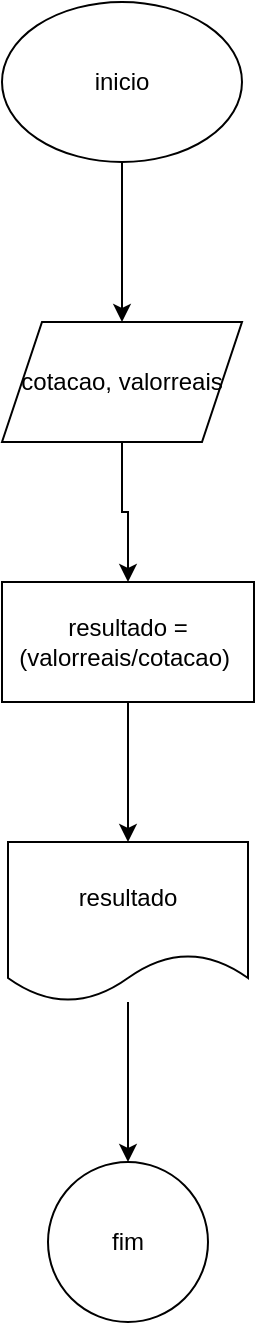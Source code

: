 <mxfile version="26.1.0">
  <diagram name="Página-1" id="j_Ad6rA4xWXZuVNkf7Fe">
    <mxGraphModel dx="1050" dy="557" grid="1" gridSize="10" guides="1" tooltips="1" connect="1" arrows="1" fold="1" page="1" pageScale="1" pageWidth="827" pageHeight="1169" math="0" shadow="0">
      <root>
        <mxCell id="0" />
        <mxCell id="1" parent="0" />
        <mxCell id="UvbsnCg9RMfJeRvDtL8Y-3" value="" style="edgeStyle=orthogonalEdgeStyle;rounded=0;orthogonalLoop=1;jettySize=auto;html=1;" edge="1" parent="1" source="UvbsnCg9RMfJeRvDtL8Y-1" target="UvbsnCg9RMfJeRvDtL8Y-2">
          <mxGeometry relative="1" as="geometry" />
        </mxCell>
        <mxCell id="UvbsnCg9RMfJeRvDtL8Y-1" value="inicio" style="ellipse;whiteSpace=wrap;html=1;" vertex="1" parent="1">
          <mxGeometry x="354" y="50" width="120" height="80" as="geometry" />
        </mxCell>
        <mxCell id="UvbsnCg9RMfJeRvDtL8Y-5" value="" style="edgeStyle=orthogonalEdgeStyle;rounded=0;orthogonalLoop=1;jettySize=auto;html=1;" edge="1" parent="1" source="UvbsnCg9RMfJeRvDtL8Y-2" target="UvbsnCg9RMfJeRvDtL8Y-4">
          <mxGeometry relative="1" as="geometry" />
        </mxCell>
        <mxCell id="UvbsnCg9RMfJeRvDtL8Y-2" value="cotacao, valorreais" style="shape=parallelogram;perimeter=parallelogramPerimeter;whiteSpace=wrap;html=1;fixedSize=1;" vertex="1" parent="1">
          <mxGeometry x="354" y="210" width="120" height="60" as="geometry" />
        </mxCell>
        <mxCell id="UvbsnCg9RMfJeRvDtL8Y-7" value="" style="edgeStyle=orthogonalEdgeStyle;rounded=0;orthogonalLoop=1;jettySize=auto;html=1;" edge="1" parent="1" source="UvbsnCg9RMfJeRvDtL8Y-4" target="UvbsnCg9RMfJeRvDtL8Y-6">
          <mxGeometry relative="1" as="geometry" />
        </mxCell>
        <mxCell id="UvbsnCg9RMfJeRvDtL8Y-4" value="resultado = (valorreais/cotacao)&amp;nbsp;" style="whiteSpace=wrap;html=1;" vertex="1" parent="1">
          <mxGeometry x="354" y="340" width="126" height="60" as="geometry" />
        </mxCell>
        <mxCell id="UvbsnCg9RMfJeRvDtL8Y-9" value="" style="edgeStyle=orthogonalEdgeStyle;rounded=0;orthogonalLoop=1;jettySize=auto;html=1;" edge="1" parent="1" source="UvbsnCg9RMfJeRvDtL8Y-6" target="UvbsnCg9RMfJeRvDtL8Y-8">
          <mxGeometry relative="1" as="geometry" />
        </mxCell>
        <mxCell id="UvbsnCg9RMfJeRvDtL8Y-6" value="resultado" style="shape=document;whiteSpace=wrap;html=1;boundedLbl=1;" vertex="1" parent="1">
          <mxGeometry x="357" y="470" width="120" height="80" as="geometry" />
        </mxCell>
        <mxCell id="UvbsnCg9RMfJeRvDtL8Y-8" value="fim" style="ellipse;whiteSpace=wrap;html=1;" vertex="1" parent="1">
          <mxGeometry x="377" y="630" width="80" height="80" as="geometry" />
        </mxCell>
      </root>
    </mxGraphModel>
  </diagram>
</mxfile>

